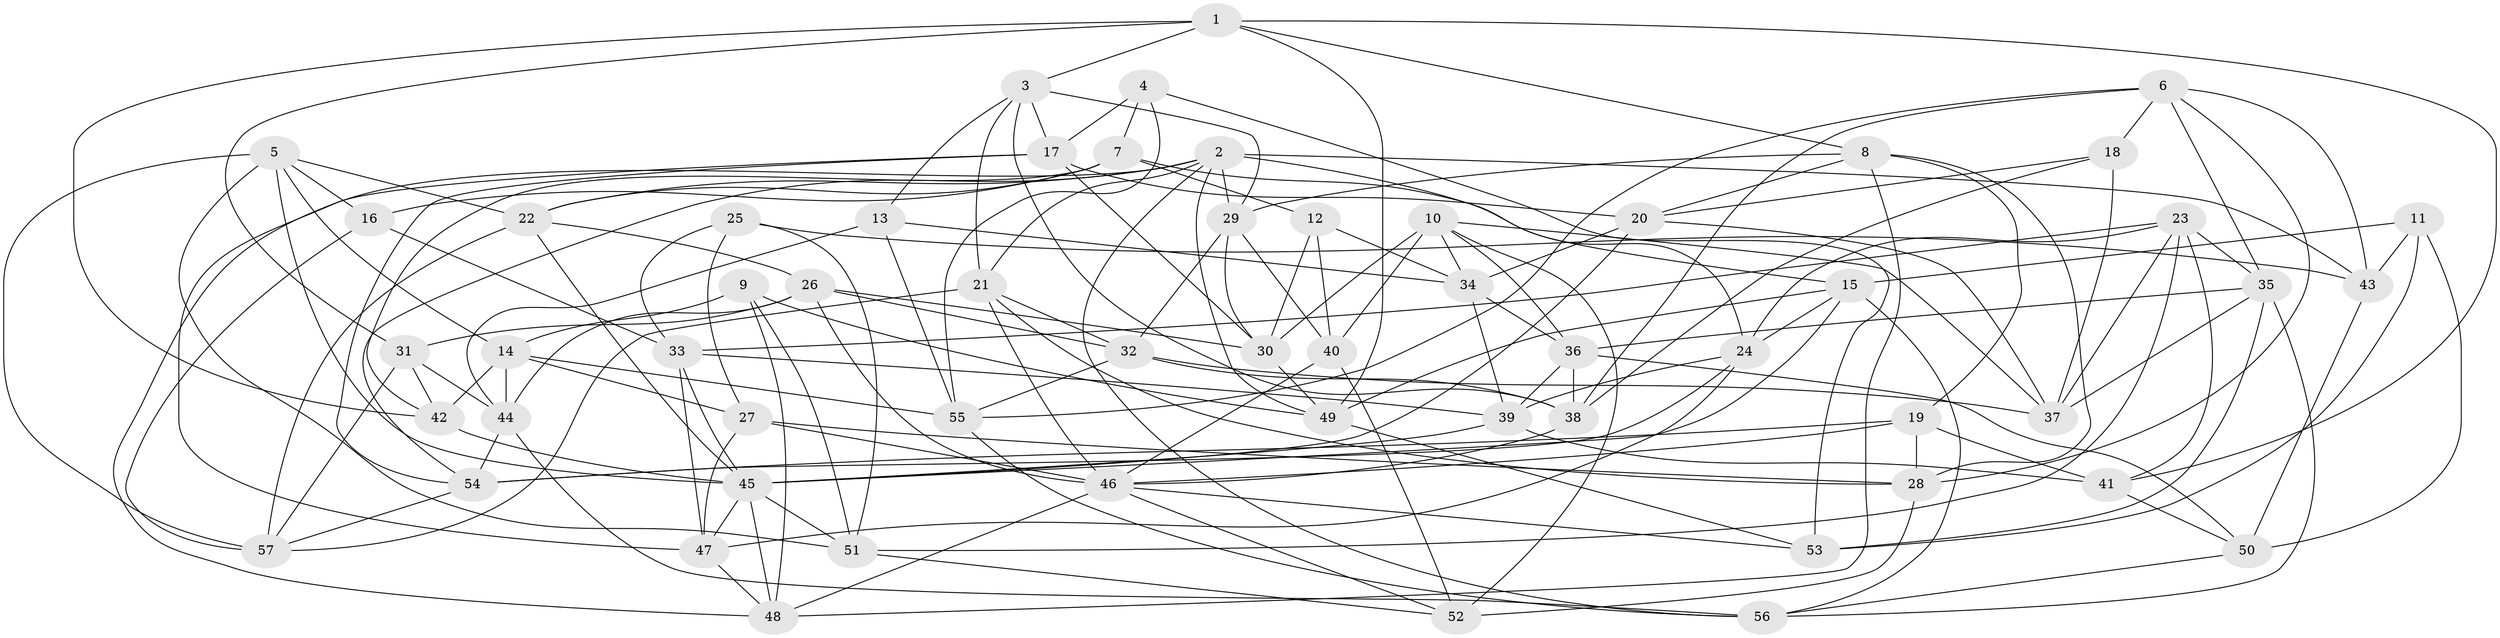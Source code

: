 // original degree distribution, {4: 1.0}
// Generated by graph-tools (version 1.1) at 2025/26/03/09/25 03:26:58]
// undirected, 57 vertices, 163 edges
graph export_dot {
graph [start="1"]
  node [color=gray90,style=filled];
  1;
  2;
  3;
  4;
  5;
  6;
  7;
  8;
  9;
  10;
  11;
  12;
  13;
  14;
  15;
  16;
  17;
  18;
  19;
  20;
  21;
  22;
  23;
  24;
  25;
  26;
  27;
  28;
  29;
  30;
  31;
  32;
  33;
  34;
  35;
  36;
  37;
  38;
  39;
  40;
  41;
  42;
  43;
  44;
  45;
  46;
  47;
  48;
  49;
  50;
  51;
  52;
  53;
  54;
  55;
  56;
  57;
  1 -- 3 [weight=1.0];
  1 -- 8 [weight=1.0];
  1 -- 31 [weight=1.0];
  1 -- 41 [weight=1.0];
  1 -- 42 [weight=1.0];
  1 -- 49 [weight=1.0];
  2 -- 21 [weight=1.0];
  2 -- 22 [weight=1.0];
  2 -- 24 [weight=1.0];
  2 -- 29 [weight=1.0];
  2 -- 43 [weight=2.0];
  2 -- 48 [weight=1.0];
  2 -- 49 [weight=1.0];
  2 -- 54 [weight=1.0];
  2 -- 56 [weight=1.0];
  3 -- 13 [weight=1.0];
  3 -- 17 [weight=1.0];
  3 -- 21 [weight=1.0];
  3 -- 29 [weight=1.0];
  3 -- 38 [weight=1.0];
  4 -- 7 [weight=1.0];
  4 -- 17 [weight=1.0];
  4 -- 53 [weight=1.0];
  4 -- 55 [weight=1.0];
  5 -- 14 [weight=1.0];
  5 -- 16 [weight=1.0];
  5 -- 22 [weight=1.0];
  5 -- 45 [weight=1.0];
  5 -- 51 [weight=1.0];
  5 -- 57 [weight=1.0];
  6 -- 18 [weight=1.0];
  6 -- 28 [weight=1.0];
  6 -- 35 [weight=1.0];
  6 -- 38 [weight=1.0];
  6 -- 43 [weight=1.0];
  6 -- 55 [weight=1.0];
  7 -- 12 [weight=1.0];
  7 -- 15 [weight=1.0];
  7 -- 16 [weight=1.0];
  7 -- 22 [weight=1.0];
  7 -- 42 [weight=1.0];
  8 -- 19 [weight=1.0];
  8 -- 20 [weight=1.0];
  8 -- 28 [weight=1.0];
  8 -- 29 [weight=1.0];
  8 -- 48 [weight=1.0];
  9 -- 14 [weight=1.0];
  9 -- 48 [weight=1.0];
  9 -- 49 [weight=1.0];
  9 -- 51 [weight=1.0];
  10 -- 30 [weight=1.0];
  10 -- 34 [weight=1.0];
  10 -- 36 [weight=1.0];
  10 -- 37 [weight=1.0];
  10 -- 40 [weight=1.0];
  10 -- 52 [weight=1.0];
  11 -- 15 [weight=1.0];
  11 -- 43 [weight=1.0];
  11 -- 50 [weight=2.0];
  11 -- 53 [weight=2.0];
  12 -- 30 [weight=1.0];
  12 -- 34 [weight=1.0];
  12 -- 40 [weight=1.0];
  13 -- 34 [weight=1.0];
  13 -- 44 [weight=1.0];
  13 -- 55 [weight=1.0];
  14 -- 27 [weight=1.0];
  14 -- 42 [weight=1.0];
  14 -- 44 [weight=1.0];
  14 -- 55 [weight=1.0];
  15 -- 24 [weight=1.0];
  15 -- 45 [weight=1.0];
  15 -- 49 [weight=1.0];
  15 -- 56 [weight=1.0];
  16 -- 33 [weight=1.0];
  16 -- 57 [weight=1.0];
  17 -- 20 [weight=1.0];
  17 -- 30 [weight=1.0];
  17 -- 47 [weight=1.0];
  17 -- 54 [weight=1.0];
  18 -- 20 [weight=1.0];
  18 -- 37 [weight=1.0];
  18 -- 38 [weight=1.0];
  19 -- 28 [weight=1.0];
  19 -- 41 [weight=2.0];
  19 -- 46 [weight=1.0];
  19 -- 54 [weight=1.0];
  20 -- 34 [weight=1.0];
  20 -- 37 [weight=1.0];
  20 -- 45 [weight=1.0];
  21 -- 28 [weight=1.0];
  21 -- 32 [weight=1.0];
  21 -- 46 [weight=1.0];
  21 -- 57 [weight=1.0];
  22 -- 26 [weight=1.0];
  22 -- 45 [weight=1.0];
  22 -- 57 [weight=1.0];
  23 -- 24 [weight=1.0];
  23 -- 33 [weight=1.0];
  23 -- 35 [weight=1.0];
  23 -- 37 [weight=1.0];
  23 -- 41 [weight=1.0];
  23 -- 51 [weight=1.0];
  24 -- 39 [weight=1.0];
  24 -- 47 [weight=1.0];
  24 -- 54 [weight=1.0];
  25 -- 27 [weight=1.0];
  25 -- 33 [weight=1.0];
  25 -- 43 [weight=1.0];
  25 -- 51 [weight=1.0];
  26 -- 30 [weight=1.0];
  26 -- 31 [weight=1.0];
  26 -- 32 [weight=1.0];
  26 -- 44 [weight=1.0];
  26 -- 46 [weight=1.0];
  27 -- 28 [weight=1.0];
  27 -- 46 [weight=2.0];
  27 -- 47 [weight=1.0];
  28 -- 52 [weight=1.0];
  29 -- 30 [weight=1.0];
  29 -- 32 [weight=1.0];
  29 -- 40 [weight=1.0];
  30 -- 49 [weight=1.0];
  31 -- 42 [weight=2.0];
  31 -- 44 [weight=1.0];
  31 -- 57 [weight=1.0];
  32 -- 37 [weight=1.0];
  32 -- 38 [weight=1.0];
  32 -- 55 [weight=1.0];
  33 -- 39 [weight=1.0];
  33 -- 45 [weight=1.0];
  33 -- 47 [weight=1.0];
  34 -- 36 [weight=1.0];
  34 -- 39 [weight=1.0];
  35 -- 36 [weight=1.0];
  35 -- 37 [weight=1.0];
  35 -- 53 [weight=1.0];
  35 -- 56 [weight=1.0];
  36 -- 38 [weight=1.0];
  36 -- 39 [weight=1.0];
  36 -- 50 [weight=1.0];
  38 -- 46 [weight=1.0];
  39 -- 41 [weight=1.0];
  39 -- 45 [weight=1.0];
  40 -- 46 [weight=1.0];
  40 -- 52 [weight=2.0];
  41 -- 50 [weight=1.0];
  42 -- 45 [weight=1.0];
  43 -- 50 [weight=1.0];
  44 -- 54 [weight=1.0];
  44 -- 56 [weight=1.0];
  45 -- 47 [weight=1.0];
  45 -- 48 [weight=1.0];
  45 -- 51 [weight=1.0];
  46 -- 48 [weight=1.0];
  46 -- 52 [weight=1.0];
  46 -- 53 [weight=1.0];
  47 -- 48 [weight=1.0];
  49 -- 53 [weight=1.0];
  50 -- 56 [weight=1.0];
  51 -- 52 [weight=1.0];
  54 -- 57 [weight=1.0];
  55 -- 56 [weight=1.0];
}
